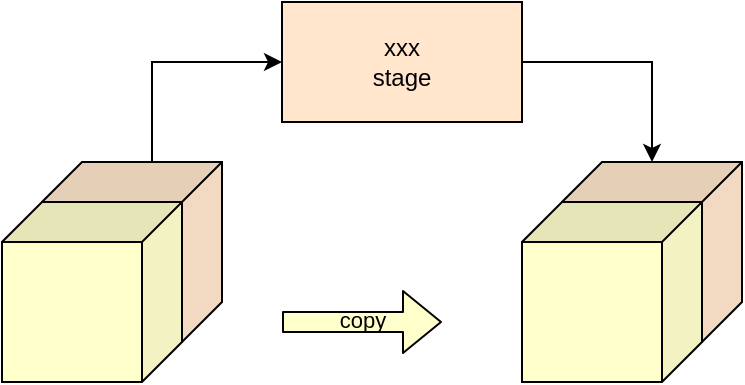 <mxfile version="14.9.6" type="github">
  <diagram id="YvT03YE8xffNo0I50VzF" name="Page-1">
    <mxGraphModel dx="581" dy="324" grid="1" gridSize="10" guides="1" tooltips="1" connect="1" arrows="1" fold="1" page="1" pageScale="1" pageWidth="827" pageHeight="1169" math="0" shadow="0">
      <root>
        <mxCell id="0" />
        <mxCell id="1" parent="0" />
        <mxCell id="4ToxZvE2GInZ-lYzm9wZ-8" value="" style="shape=cube;whiteSpace=wrap;html=1;boundedLbl=1;backgroundOutline=1;darkOpacity=0.05;darkOpacity2=0.1;direction=south;size=20;fillColor=#FFE6CC;" vertex="1" parent="1">
          <mxGeometry x="350" y="240" width="90" height="90" as="geometry" />
        </mxCell>
        <mxCell id="4ToxZvE2GInZ-lYzm9wZ-7" value="" style="edgeStyle=orthogonalEdgeStyle;rounded=0;orthogonalLoop=1;jettySize=auto;html=1;entryX=0;entryY=0.5;entryDx=0;entryDy=0;exitX=0;exitY=0;exitDx=0;exitDy=35;exitPerimeter=0;" edge="1" parent="1" source="4ToxZvE2GInZ-lYzm9wZ-1" target="4ToxZvE2GInZ-lYzm9wZ-6">
          <mxGeometry relative="1" as="geometry" />
        </mxCell>
        <mxCell id="4ToxZvE2GInZ-lYzm9wZ-1" value="" style="shape=cube;whiteSpace=wrap;html=1;boundedLbl=1;backgroundOutline=1;darkOpacity=0.05;darkOpacity2=0.1;direction=south;size=20;fillColor=#FFE6CC;" vertex="1" parent="1">
          <mxGeometry x="90" y="240" width="90" height="90" as="geometry" />
        </mxCell>
        <mxCell id="4ToxZvE2GInZ-lYzm9wZ-4" value="" style="shape=cube;whiteSpace=wrap;html=1;boundedLbl=1;backgroundOutline=1;darkOpacity=0.05;darkOpacity2=0.1;direction=south;size=20;fillColor=#FFFFCC;" vertex="1" parent="1">
          <mxGeometry x="70" y="260" width="90" height="90" as="geometry" />
        </mxCell>
        <mxCell id="4ToxZvE2GInZ-lYzm9wZ-5" value="" style="shape=cube;whiteSpace=wrap;html=1;boundedLbl=1;backgroundOutline=1;darkOpacity=0.05;darkOpacity2=0.1;direction=south;size=20;fillColor=#FFFFCC;" vertex="1" parent="1">
          <mxGeometry x="330" y="260" width="90" height="90" as="geometry" />
        </mxCell>
        <mxCell id="4ToxZvE2GInZ-lYzm9wZ-9" value="" style="edgeStyle=orthogonalEdgeStyle;rounded=0;orthogonalLoop=1;jettySize=auto;html=1;" edge="1" parent="1" source="4ToxZvE2GInZ-lYzm9wZ-6" target="4ToxZvE2GInZ-lYzm9wZ-8">
          <mxGeometry relative="1" as="geometry" />
        </mxCell>
        <mxCell id="4ToxZvE2GInZ-lYzm9wZ-6" value="xxx&lt;br&gt;stage" style="whiteSpace=wrap;html=1;fillColor=#FFE6CC;" vertex="1" parent="1">
          <mxGeometry x="210" y="160" width="120" height="60" as="geometry" />
        </mxCell>
        <mxCell id="4ToxZvE2GInZ-lYzm9wZ-11" value="" style="shape=flexArrow;endArrow=classic;html=1;fillColor=#FFFFCC;" edge="1" parent="1">
          <mxGeometry width="50" height="50" relative="1" as="geometry">
            <mxPoint x="210" y="320" as="sourcePoint" />
            <mxPoint x="290" y="320" as="targetPoint" />
          </mxGeometry>
        </mxCell>
        <mxCell id="4ToxZvE2GInZ-lYzm9wZ-12" value="&lt;span style=&quot;&quot;&gt;copy&lt;/span&gt;" style="edgeLabel;html=1;align=center;verticalAlign=middle;resizable=0;points=[];fillColor=#FFFFCC;labelBackgroundColor=none;" vertex="1" connectable="0" parent="4ToxZvE2GInZ-lYzm9wZ-11">
          <mxGeometry x="0.538" y="1" relative="1" as="geometry">
            <mxPoint x="-22" as="offset" />
          </mxGeometry>
        </mxCell>
      </root>
    </mxGraphModel>
  </diagram>
</mxfile>
